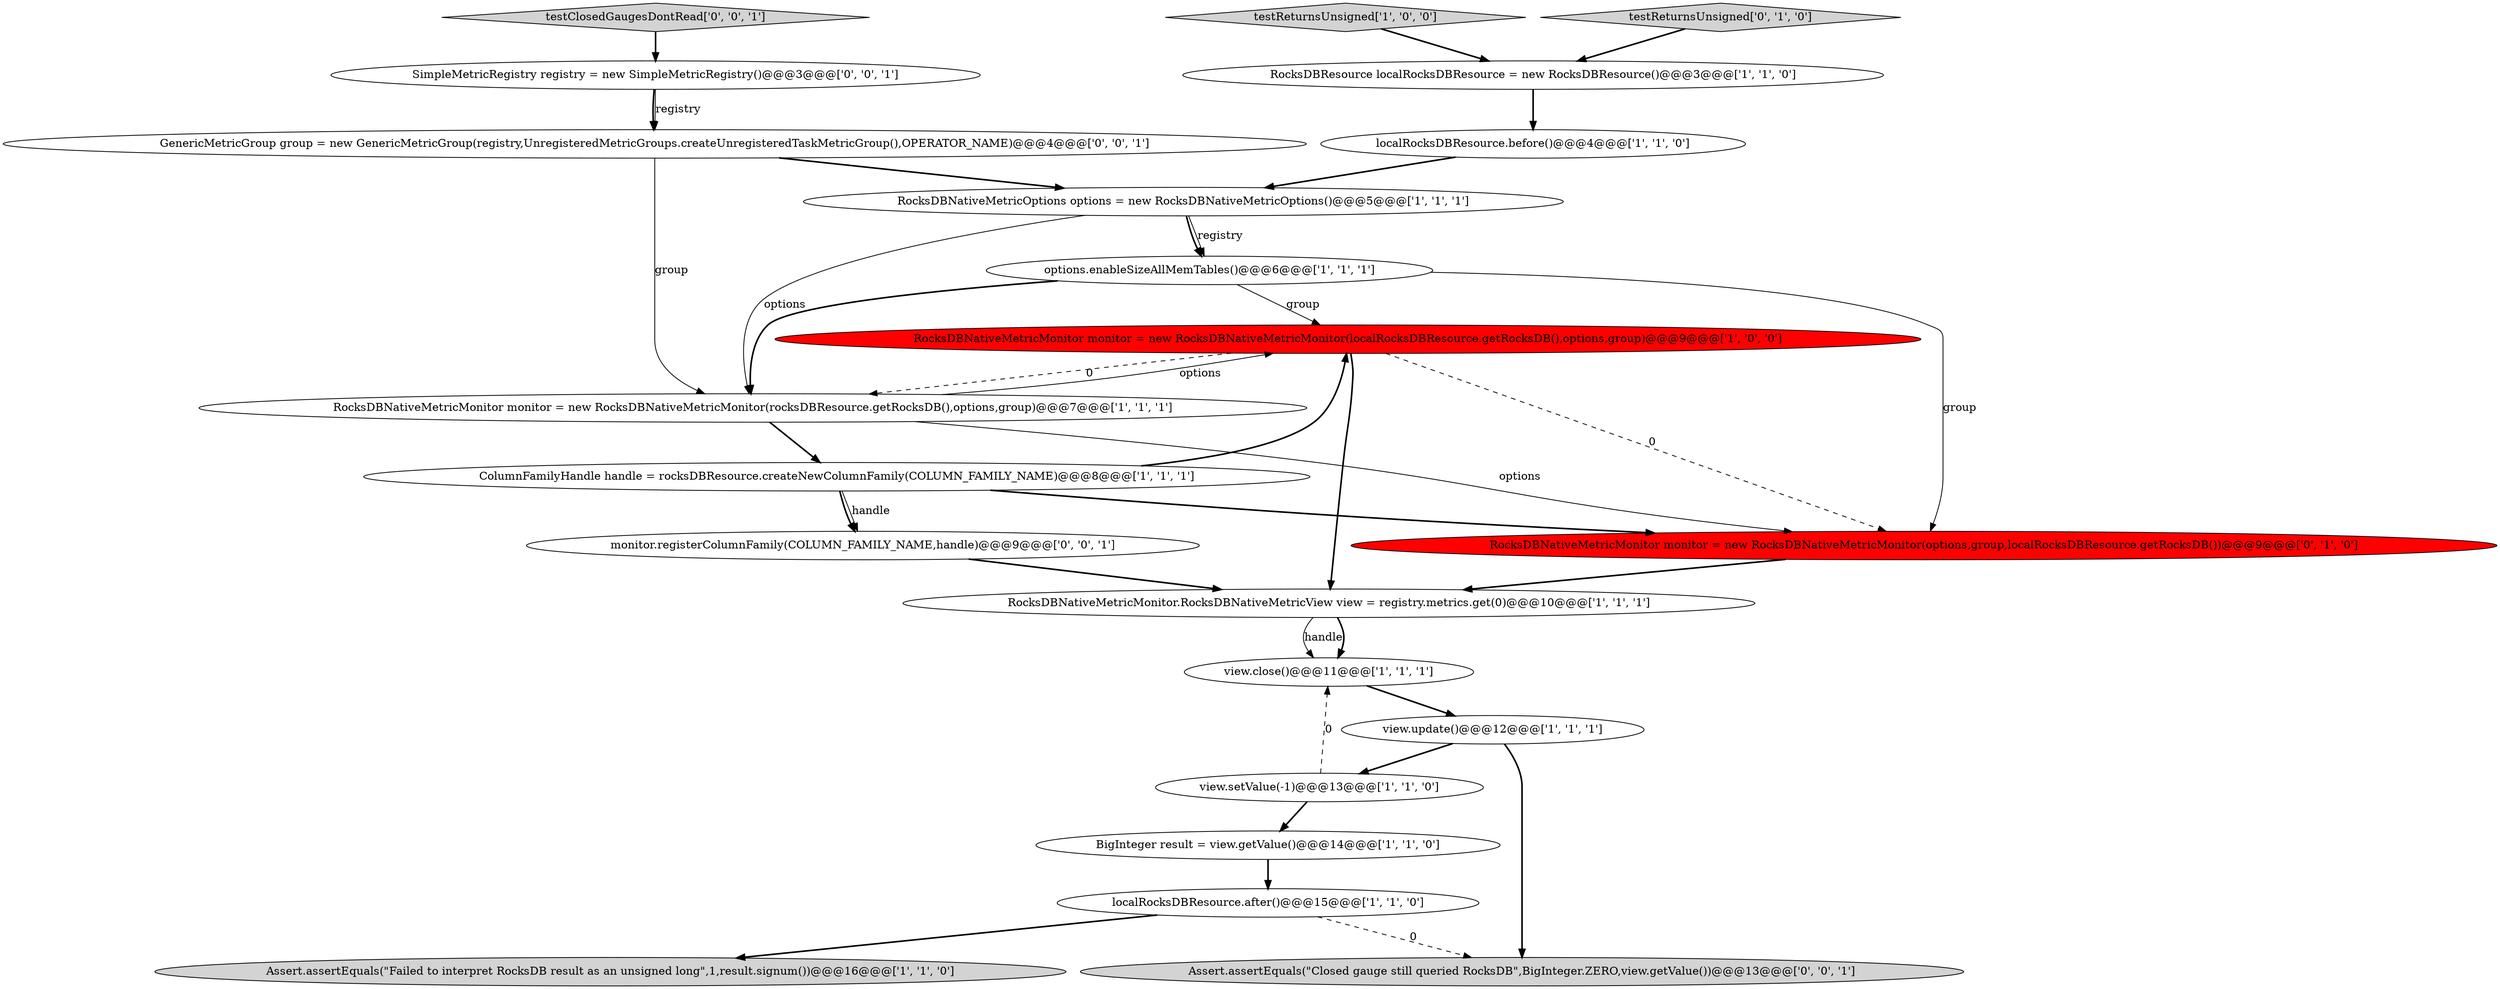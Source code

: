 digraph {
10 [style = filled, label = "view.close()@@@11@@@['1', '1', '1']", fillcolor = white, shape = ellipse image = "AAA0AAABBB1BBB"];
8 [style = filled, label = "RocksDBResource localRocksDBResource = new RocksDBResource()@@@3@@@['1', '1', '0']", fillcolor = white, shape = ellipse image = "AAA0AAABBB1BBB"];
17 [style = filled, label = "GenericMetricGroup group = new GenericMetricGroup(registry,UnregisteredMetricGroups.createUnregisteredTaskMetricGroup(),OPERATOR_NAME)@@@4@@@['0', '0', '1']", fillcolor = white, shape = ellipse image = "AAA0AAABBB3BBB"];
11 [style = filled, label = "view.setValue(-1)@@@13@@@['1', '1', '0']", fillcolor = white, shape = ellipse image = "AAA0AAABBB1BBB"];
4 [style = filled, label = "ColumnFamilyHandle handle = rocksDBResource.createNewColumnFamily(COLUMN_FAMILY_NAME)@@@8@@@['1', '1', '1']", fillcolor = white, shape = ellipse image = "AAA0AAABBB1BBB"];
12 [style = filled, label = "options.enableSizeAllMemTables()@@@6@@@['1', '1', '1']", fillcolor = white, shape = ellipse image = "AAA0AAABBB1BBB"];
1 [style = filled, label = "RocksDBNativeMetricMonitor monitor = new RocksDBNativeMetricMonitor(localRocksDBResource.getRocksDB(),options,group)@@@9@@@['1', '0', '0']", fillcolor = red, shape = ellipse image = "AAA1AAABBB1BBB"];
7 [style = filled, label = "BigInteger result = view.getValue()@@@14@@@['1', '1', '0']", fillcolor = white, shape = ellipse image = "AAA0AAABBB1BBB"];
3 [style = filled, label = "Assert.assertEquals(\"Failed to interpret RocksDB result as an unsigned long\",1,result.signum())@@@16@@@['1', '1', '0']", fillcolor = lightgray, shape = ellipse image = "AAA0AAABBB1BBB"];
15 [style = filled, label = "RocksDBNativeMetricMonitor monitor = new RocksDBNativeMetricMonitor(options,group,localRocksDBResource.getRocksDB())@@@9@@@['0', '1', '0']", fillcolor = red, shape = ellipse image = "AAA1AAABBB2BBB"];
2 [style = filled, label = "localRocksDBResource.after()@@@15@@@['1', '1', '0']", fillcolor = white, shape = ellipse image = "AAA0AAABBB1BBB"];
18 [style = filled, label = "SimpleMetricRegistry registry = new SimpleMetricRegistry()@@@3@@@['0', '0', '1']", fillcolor = white, shape = ellipse image = "AAA0AAABBB3BBB"];
19 [style = filled, label = "testClosedGaugesDontRead['0', '0', '1']", fillcolor = lightgray, shape = diamond image = "AAA0AAABBB3BBB"];
5 [style = filled, label = "localRocksDBResource.before()@@@4@@@['1', '1', '0']", fillcolor = white, shape = ellipse image = "AAA0AAABBB1BBB"];
16 [style = filled, label = "testReturnsUnsigned['0', '1', '0']", fillcolor = lightgray, shape = diamond image = "AAA0AAABBB2BBB"];
14 [style = filled, label = "RocksDBNativeMetricMonitor monitor = new RocksDBNativeMetricMonitor(rocksDBResource.getRocksDB(),options,group)@@@7@@@['1', '1', '1']", fillcolor = white, shape = ellipse image = "AAA0AAABBB1BBB"];
9 [style = filled, label = "RocksDBNativeMetricOptions options = new RocksDBNativeMetricOptions()@@@5@@@['1', '1', '1']", fillcolor = white, shape = ellipse image = "AAA0AAABBB1BBB"];
21 [style = filled, label = "Assert.assertEquals(\"Closed gauge still queried RocksDB\",BigInteger.ZERO,view.getValue())@@@13@@@['0', '0', '1']", fillcolor = lightgray, shape = ellipse image = "AAA0AAABBB3BBB"];
20 [style = filled, label = "monitor.registerColumnFamily(COLUMN_FAMILY_NAME,handle)@@@9@@@['0', '0', '1']", fillcolor = white, shape = ellipse image = "AAA0AAABBB3BBB"];
0 [style = filled, label = "RocksDBNativeMetricMonitor.RocksDBNativeMetricView view = registry.metrics.get(0)@@@10@@@['1', '1', '1']", fillcolor = white, shape = ellipse image = "AAA0AAABBB1BBB"];
13 [style = filled, label = "testReturnsUnsigned['1', '0', '0']", fillcolor = lightgray, shape = diamond image = "AAA0AAABBB1BBB"];
6 [style = filled, label = "view.update()@@@12@@@['1', '1', '1']", fillcolor = white, shape = ellipse image = "AAA0AAABBB1BBB"];
11->10 [style = dashed, label="0"];
19->18 [style = bold, label=""];
5->9 [style = bold, label=""];
16->8 [style = bold, label=""];
1->14 [style = dashed, label="0"];
0->10 [style = solid, label="handle"];
6->21 [style = bold, label=""];
17->14 [style = solid, label="group"];
1->15 [style = dashed, label="0"];
17->9 [style = bold, label=""];
2->3 [style = bold, label=""];
20->0 [style = bold, label=""];
4->15 [style = bold, label=""];
14->1 [style = solid, label="options"];
18->17 [style = bold, label=""];
4->20 [style = solid, label="handle"];
1->0 [style = bold, label=""];
18->17 [style = solid, label="registry"];
10->6 [style = bold, label=""];
12->1 [style = solid, label="group"];
0->10 [style = bold, label=""];
8->5 [style = bold, label=""];
2->21 [style = dashed, label="0"];
7->2 [style = bold, label=""];
9->12 [style = solid, label="registry"];
15->0 [style = bold, label=""];
6->11 [style = bold, label=""];
4->20 [style = bold, label=""];
12->14 [style = bold, label=""];
12->15 [style = solid, label="group"];
4->1 [style = bold, label=""];
9->12 [style = bold, label=""];
9->14 [style = solid, label="options"];
13->8 [style = bold, label=""];
11->7 [style = bold, label=""];
14->4 [style = bold, label=""];
14->15 [style = solid, label="options"];
}
